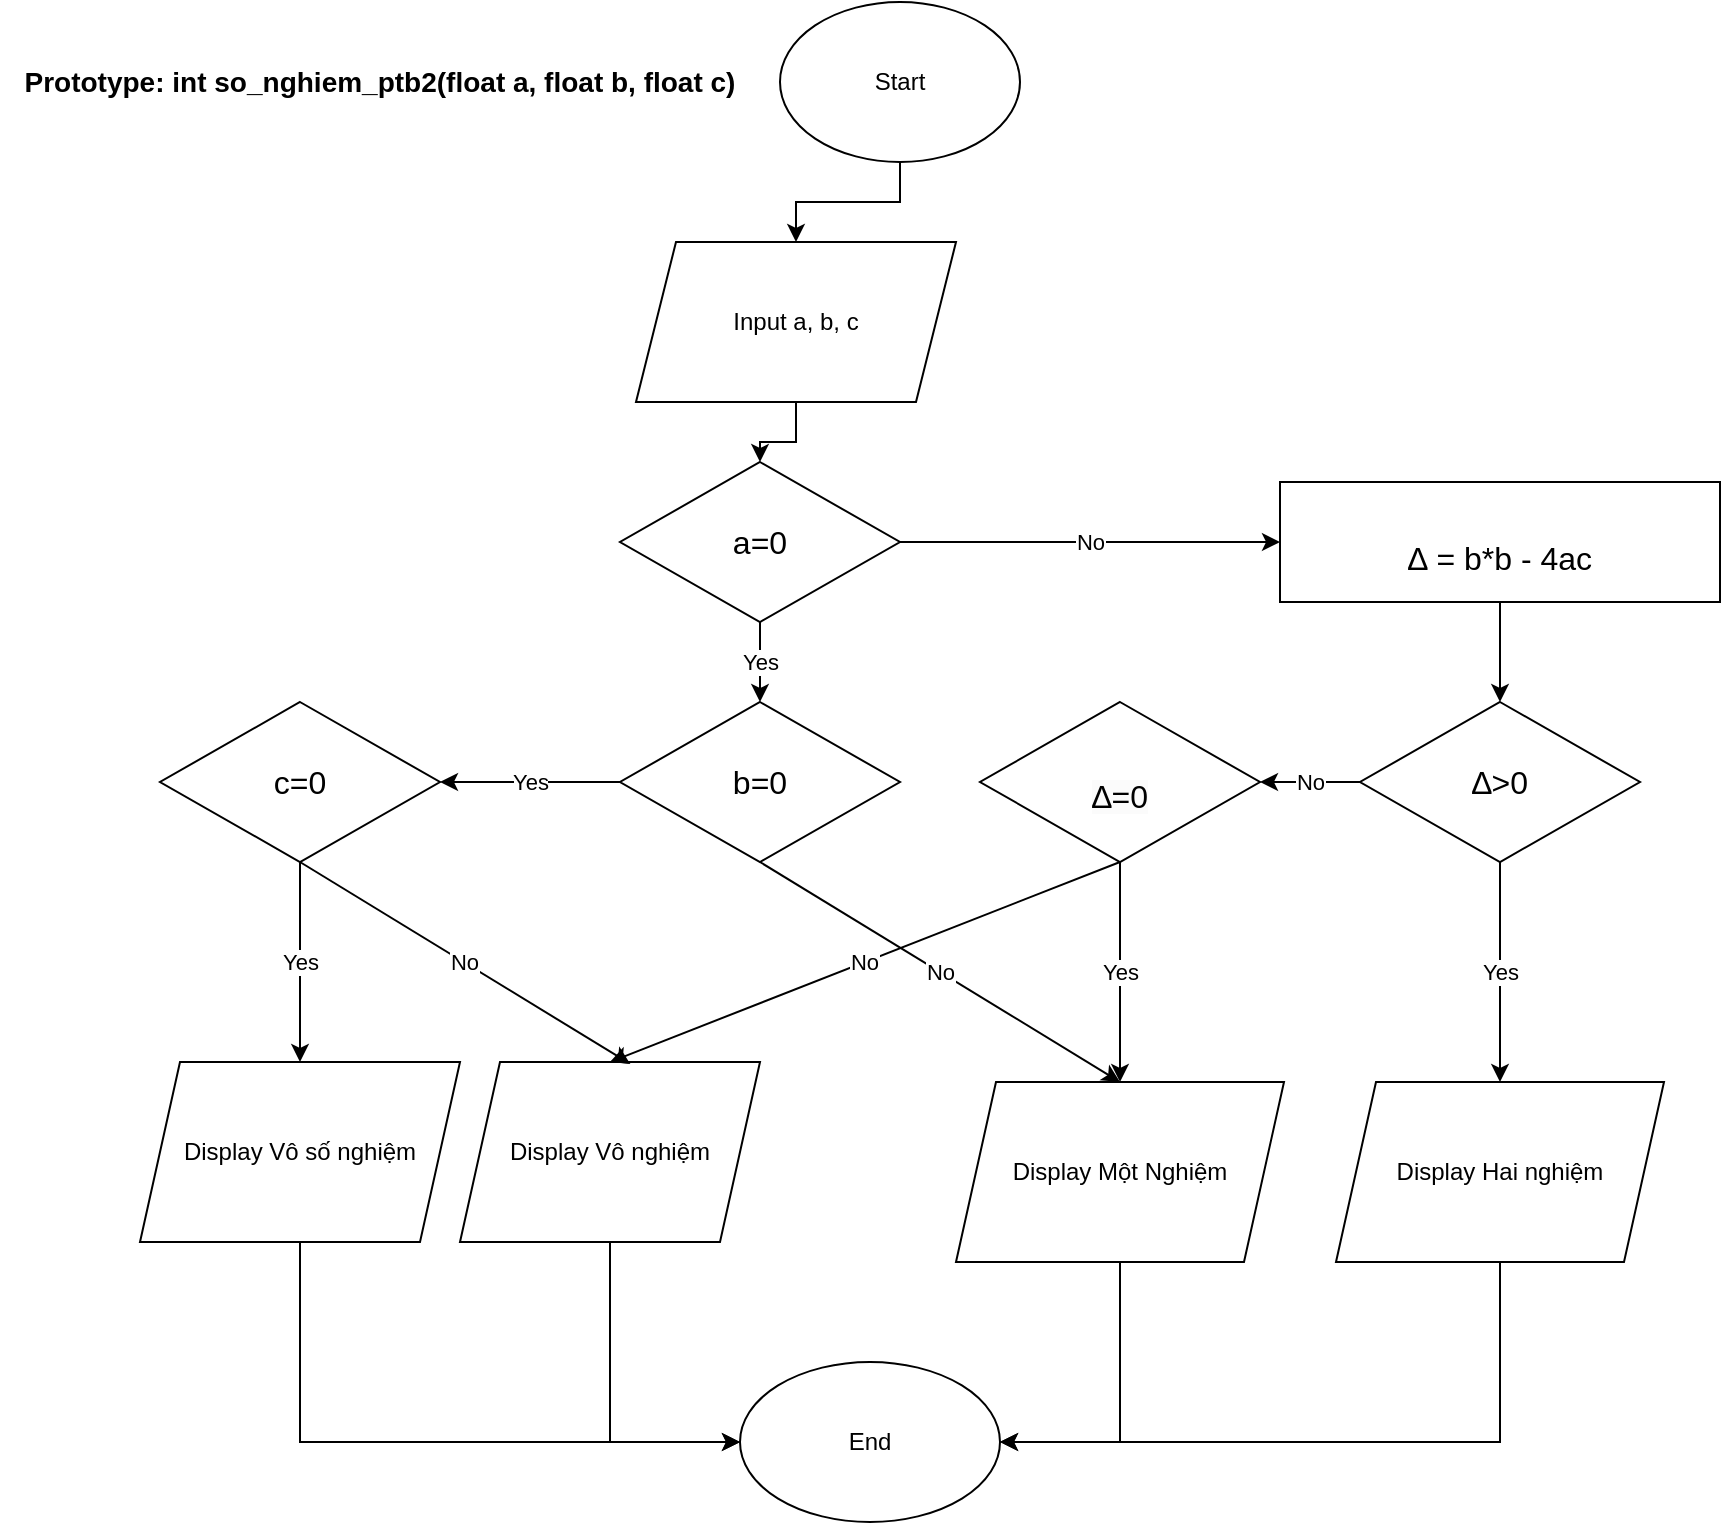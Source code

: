 <mxfile version="24.0.6" type="google">
  <diagram name="Page-1" id="kFQcFFDHwn5SPLqQjoKy">
    <mxGraphModel grid="1" page="1" gridSize="10" guides="1" tooltips="1" connect="1" arrows="1" fold="1" pageScale="1" pageWidth="827" pageHeight="1169" math="0" shadow="0">
      <root>
        <mxCell id="0" />
        <mxCell id="1" parent="0" />
        <mxCell id="AoSn9keS_UYxFgUnVAt5-4" value="" style="edgeStyle=orthogonalEdgeStyle;rounded=0;orthogonalLoop=1;jettySize=auto;html=1;" edge="1" parent="1" source="AoSn9keS_UYxFgUnVAt5-2" target="AoSn9keS_UYxFgUnVAt5-3">
          <mxGeometry relative="1" as="geometry" />
        </mxCell>
        <mxCell id="AoSn9keS_UYxFgUnVAt5-2" value="Start" style="ellipse;whiteSpace=wrap;html=1;" vertex="1" parent="1">
          <mxGeometry x="390" width="120" height="80" as="geometry" />
        </mxCell>
        <mxCell id="AoSn9keS_UYxFgUnVAt5-6" value="" style="edgeStyle=orthogonalEdgeStyle;rounded=0;orthogonalLoop=1;jettySize=auto;html=1;" edge="1" parent="1" source="AoSn9keS_UYxFgUnVAt5-3" target="AoSn9keS_UYxFgUnVAt5-5">
          <mxGeometry relative="1" as="geometry" />
        </mxCell>
        <mxCell id="AoSn9keS_UYxFgUnVAt5-3" value="Input a, b, c" style="shape=parallelogram;perimeter=parallelogramPerimeter;whiteSpace=wrap;html=1;fixedSize=1;" vertex="1" parent="1">
          <mxGeometry x="318" y="120" width="160" height="80" as="geometry" />
        </mxCell>
        <mxCell id="AoSn9keS_UYxFgUnVAt5-8" value="Yes" style="edgeStyle=orthogonalEdgeStyle;rounded=0;orthogonalLoop=1;jettySize=auto;html=1;" edge="1" parent="1" source="AoSn9keS_UYxFgUnVAt5-5" target="AoSn9keS_UYxFgUnVAt5-7">
          <mxGeometry relative="1" as="geometry" />
        </mxCell>
        <mxCell id="AoSn9keS_UYxFgUnVAt5-23" value="No" style="edgeStyle=orthogonalEdgeStyle;rounded=0;orthogonalLoop=1;jettySize=auto;html=1;" edge="1" parent="1" source="AoSn9keS_UYxFgUnVAt5-5" target="AoSn9keS_UYxFgUnVAt5-22">
          <mxGeometry relative="1" as="geometry" />
        </mxCell>
        <mxCell id="AoSn9keS_UYxFgUnVAt5-5" value="&lt;font size=&quot;3&quot;&gt;a=0&lt;/font&gt;" style="rhombus;whiteSpace=wrap;html=1;" vertex="1" parent="1">
          <mxGeometry x="310" y="230" width="140" height="80" as="geometry" />
        </mxCell>
        <mxCell id="AoSn9keS_UYxFgUnVAt5-10" value="Yes" style="edgeStyle=orthogonalEdgeStyle;rounded=0;orthogonalLoop=1;jettySize=auto;html=1;" edge="1" parent="1" source="AoSn9keS_UYxFgUnVAt5-7" target="AoSn9keS_UYxFgUnVAt5-9">
          <mxGeometry relative="1" as="geometry" />
        </mxCell>
        <mxCell id="AoSn9keS_UYxFgUnVAt5-7" value="&lt;font size=&quot;3&quot;&gt;b=0&lt;/font&gt;" style="rhombus;whiteSpace=wrap;html=1;" vertex="1" parent="1">
          <mxGeometry x="310" y="350" width="140" height="80" as="geometry" />
        </mxCell>
        <mxCell id="AoSn9keS_UYxFgUnVAt5-12" value="Yes" style="edgeStyle=orthogonalEdgeStyle;rounded=0;orthogonalLoop=1;jettySize=auto;html=1;" edge="1" parent="1" source="AoSn9keS_UYxFgUnVAt5-9" target="AoSn9keS_UYxFgUnVAt5-11">
          <mxGeometry relative="1" as="geometry" />
        </mxCell>
        <mxCell id="AoSn9keS_UYxFgUnVAt5-9" value="&lt;font size=&quot;3&quot;&gt;c=0&lt;/font&gt;" style="rhombus;whiteSpace=wrap;html=1;" vertex="1" parent="1">
          <mxGeometry x="80" y="350" width="140" height="80" as="geometry" />
        </mxCell>
        <mxCell id="AoSn9keS_UYxFgUnVAt5-33" value="" style="edgeStyle=orthogonalEdgeStyle;rounded=0;orthogonalLoop=1;jettySize=auto;html=1;" edge="1" parent="1" source="AoSn9keS_UYxFgUnVAt5-11" target="AoSn9keS_UYxFgUnVAt5-29">
          <mxGeometry relative="1" as="geometry">
            <Array as="points">
              <mxPoint x="150" y="720" />
            </Array>
          </mxGeometry>
        </mxCell>
        <mxCell id="AoSn9keS_UYxFgUnVAt5-11" value="Display Vô số nghiệm" style="shape=parallelogram;perimeter=parallelogramPerimeter;whiteSpace=wrap;html=1;fixedSize=1;" vertex="1" parent="1">
          <mxGeometry x="70" y="530" width="160" height="90" as="geometry" />
        </mxCell>
        <mxCell id="AoSn9keS_UYxFgUnVAt5-32" value="" style="edgeStyle=orthogonalEdgeStyle;rounded=0;orthogonalLoop=1;jettySize=auto;html=1;" edge="1" parent="1" source="AoSn9keS_UYxFgUnVAt5-13" target="AoSn9keS_UYxFgUnVAt5-29">
          <mxGeometry relative="1" as="geometry">
            <Array as="points">
              <mxPoint x="305" y="720" />
            </Array>
          </mxGeometry>
        </mxCell>
        <mxCell id="AoSn9keS_UYxFgUnVAt5-13" value="Display Vô nghiệm" style="shape=parallelogram;perimeter=parallelogramPerimeter;whiteSpace=wrap;html=1;fixedSize=1;" vertex="1" parent="1">
          <mxGeometry x="230" y="530" width="150" height="90" as="geometry" />
        </mxCell>
        <mxCell id="AoSn9keS_UYxFgUnVAt5-14" value="No" style="endArrow=classic;html=1;rounded=0;entryX=0.567;entryY=0.01;entryDx=0;entryDy=0;entryPerimeter=0;exitX=0.5;exitY=1;exitDx=0;exitDy=0;" edge="1" parent="1" source="AoSn9keS_UYxFgUnVAt5-9" target="AoSn9keS_UYxFgUnVAt5-13">
          <mxGeometry width="50" height="50" relative="1" as="geometry">
            <mxPoint x="240" y="490" as="sourcePoint" />
            <mxPoint x="290" y="440" as="targetPoint" />
          </mxGeometry>
        </mxCell>
        <mxCell id="AoSn9keS_UYxFgUnVAt5-31" value="" style="edgeStyle=orthogonalEdgeStyle;rounded=0;orthogonalLoop=1;jettySize=auto;html=1;" edge="1" parent="1" source="AoSn9keS_UYxFgUnVAt5-16" target="AoSn9keS_UYxFgUnVAt5-29">
          <mxGeometry relative="1" as="geometry">
            <Array as="points">
              <mxPoint x="560" y="720" />
            </Array>
          </mxGeometry>
        </mxCell>
        <mxCell id="AoSn9keS_UYxFgUnVAt5-16" value="Display Một Nghiệm" style="shape=parallelogram;perimeter=parallelogramPerimeter;whiteSpace=wrap;html=1;fixedSize=1;" vertex="1" parent="1">
          <mxGeometry x="478" y="540" width="164" height="90" as="geometry" />
        </mxCell>
        <mxCell id="AoSn9keS_UYxFgUnVAt5-18" value="No" style="endArrow=classic;html=1;rounded=0;entryX=0.5;entryY=0;entryDx=0;entryDy=0;exitX=0.5;exitY=1;exitDx=0;exitDy=0;" edge="1" parent="1" source="AoSn9keS_UYxFgUnVAt5-7" target="AoSn9keS_UYxFgUnVAt5-16">
          <mxGeometry width="50" height="50" relative="1" as="geometry">
            <mxPoint x="430" y="500" as="sourcePoint" />
            <mxPoint x="480" y="450" as="targetPoint" />
          </mxGeometry>
        </mxCell>
        <mxCell id="AoSn9keS_UYxFgUnVAt5-20" value="Yes" style="edgeStyle=orthogonalEdgeStyle;rounded=0;orthogonalLoop=1;jettySize=auto;html=1;" edge="1" parent="1" source="AoSn9keS_UYxFgUnVAt5-19" target="AoSn9keS_UYxFgUnVAt5-16">
          <mxGeometry relative="1" as="geometry" />
        </mxCell>
        <mxCell id="AoSn9keS_UYxFgUnVAt5-19" value="&lt;br&gt;&lt;span style=&quot;color: rgb(0, 0, 0); font-family: Helvetica; font-size: medium; font-style: normal; font-variant-ligatures: normal; font-variant-caps: normal; font-weight: 400; letter-spacing: normal; orphans: 2; text-align: center; text-indent: 0px; text-transform: none; widows: 2; word-spacing: 0px; -webkit-text-stroke-width: 0px; white-space: normal; background-color: rgb(251, 251, 251); text-decoration-thickness: initial; text-decoration-style: initial; text-decoration-color: initial; display: inline !important; float: none;&quot;&gt;∆=0&lt;/span&gt;" style="rhombus;whiteSpace=wrap;html=1;" vertex="1" parent="1">
          <mxGeometry x="490" y="350" width="140" height="80" as="geometry" />
        </mxCell>
        <mxCell id="AoSn9keS_UYxFgUnVAt5-21" value="No" style="endArrow=classic;html=1;rounded=0;entryX=0.5;entryY=0;entryDx=0;entryDy=0;exitX=0.5;exitY=1;exitDx=0;exitDy=0;" edge="1" parent="1" source="AoSn9keS_UYxFgUnVAt5-19" target="AoSn9keS_UYxFgUnVAt5-13">
          <mxGeometry width="50" height="50" relative="1" as="geometry">
            <mxPoint x="390" y="590" as="sourcePoint" />
            <mxPoint x="440" y="540" as="targetPoint" />
          </mxGeometry>
        </mxCell>
        <mxCell id="AoSn9keS_UYxFgUnVAt5-25" value="" style="edgeStyle=orthogonalEdgeStyle;rounded=0;orthogonalLoop=1;jettySize=auto;html=1;" edge="1" parent="1" source="AoSn9keS_UYxFgUnVAt5-22" target="AoSn9keS_UYxFgUnVAt5-24">
          <mxGeometry relative="1" as="geometry" />
        </mxCell>
        <mxCell id="AoSn9keS_UYxFgUnVAt5-22" value="&lt;font style=&quot;font-size: 14px;&quot;&gt;&lt;br&gt;&lt;/font&gt;&lt;table class=&quot;NormalTable&quot;&gt;&lt;tbody&gt;&lt;tr&gt;&lt;td width=&quot;126&quot;&gt;&lt;font size=&quot;3&quot;&gt;&lt;span class=&quot;fontstyle0&quot;&gt;∆ =&lt;/span&gt;&lt;span class=&quot;fontstyle2&quot;&gt;&amp;nbsp;&lt;/span&gt;&lt;span class=&quot;fontstyle0&quot;&gt;b*b&lt;/span&gt;&lt;span style=&quot;&quot; class=&quot;fontstyle0&quot;&gt;&amp;nbsp;&lt;/span&gt;&lt;span class=&quot;fontstyle0&quot;&gt;- 4ac&lt;/span&gt;&lt;/font&gt;&lt;/td&gt;&lt;/tr&gt;&lt;/tbody&gt;&lt;/table&gt;" style="whiteSpace=wrap;html=1;" vertex="1" parent="1">
          <mxGeometry x="640" y="240" width="220" height="60" as="geometry" />
        </mxCell>
        <mxCell id="AoSn9keS_UYxFgUnVAt5-26" value="No" style="edgeStyle=orthogonalEdgeStyle;rounded=0;orthogonalLoop=1;jettySize=auto;html=1;" edge="1" parent="1" source="AoSn9keS_UYxFgUnVAt5-24" target="AoSn9keS_UYxFgUnVAt5-19">
          <mxGeometry relative="1" as="geometry" />
        </mxCell>
        <mxCell id="AoSn9keS_UYxFgUnVAt5-28" value="Yes" style="edgeStyle=orthogonalEdgeStyle;rounded=0;orthogonalLoop=1;jettySize=auto;html=1;" edge="1" parent="1" source="AoSn9keS_UYxFgUnVAt5-24" target="AoSn9keS_UYxFgUnVAt5-27">
          <mxGeometry relative="1" as="geometry" />
        </mxCell>
        <mxCell id="AoSn9keS_UYxFgUnVAt5-24" value="&lt;span style=&quot;font-size: medium;&quot;&gt;∆&amp;gt;0&lt;/span&gt;" style="rhombus;whiteSpace=wrap;html=1;" vertex="1" parent="1">
          <mxGeometry x="680" y="350" width="140" height="80" as="geometry" />
        </mxCell>
        <mxCell id="AoSn9keS_UYxFgUnVAt5-30" value="" style="edgeStyle=orthogonalEdgeStyle;rounded=0;orthogonalLoop=1;jettySize=auto;html=1;" edge="1" parent="1" source="AoSn9keS_UYxFgUnVAt5-27" target="AoSn9keS_UYxFgUnVAt5-29">
          <mxGeometry relative="1" as="geometry">
            <Array as="points">
              <mxPoint x="750" y="720" />
              <mxPoint x="413" y="720" />
            </Array>
          </mxGeometry>
        </mxCell>
        <mxCell id="AoSn9keS_UYxFgUnVAt5-27" value="Display Hai nghiệm" style="shape=parallelogram;perimeter=parallelogramPerimeter;whiteSpace=wrap;html=1;fixedSize=1;" vertex="1" parent="1">
          <mxGeometry x="668" y="540" width="164" height="90" as="geometry" />
        </mxCell>
        <mxCell id="AoSn9keS_UYxFgUnVAt5-29" value="End" style="ellipse;whiteSpace=wrap;html=1;" vertex="1" parent="1">
          <mxGeometry x="370" y="680" width="130" height="80" as="geometry" />
        </mxCell>
        <mxCell id="2Fl3vI2aPy2AwTQ9L7a0-1" value="&lt;b&gt;&lt;font style=&quot;font-size: 14px;&quot;&gt;&lt;span class=&quot;fontstyle0&quot;&gt;Prototype&lt;/span&gt;&lt;span class=&quot;fontstyle1&quot;&gt;: &lt;/span&gt;&lt;span class=&quot;fontstyle3&quot;&gt;int so_nghiem_ptb2(float a, float b, float c)&lt;/span&gt;&lt;/font&gt;&lt;/b&gt;" style="text;html=1;align=center;verticalAlign=middle;whiteSpace=wrap;rounded=0;" vertex="1" parent="1">
          <mxGeometry width="380" height="80" as="geometry" />
        </mxCell>
      </root>
    </mxGraphModel>
  </diagram>
</mxfile>
